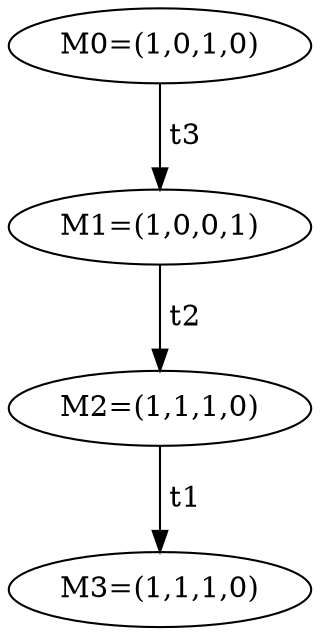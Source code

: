 digraph ASTGraph {
0 [ label="M0=(1,0,1,0)" ];
0 -> 1 [ label=" t3" ];
1 [ label="M1=(1,0,0,1)" ];
1 -> 2 [ label=" t2" ];
2 [ label="M2=(1,1,1,0)" ];
2 -> 3 [ label=" t1" ];
3 [ label="M3=(1,1,1,0)" ];
}
